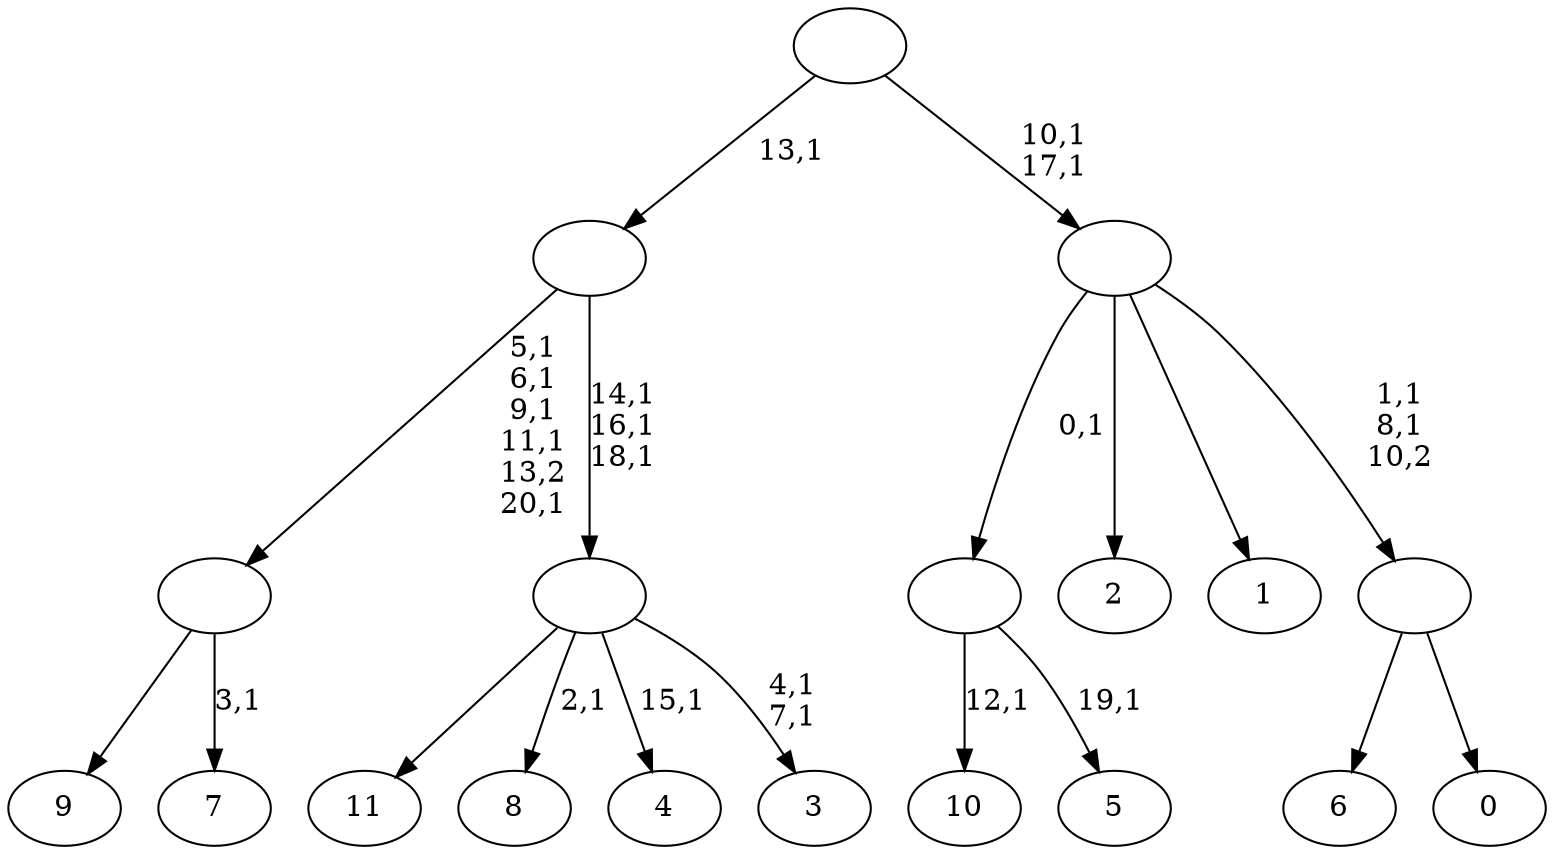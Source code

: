 digraph T {
	33 [label="11"]
	32 [label="10"]
	30 [label="9"]
	29 [label="8"]
	27 [label="7"]
	25 [label=""]
	20 [label="6"]
	19 [label="5"]
	17 [label=""]
	16 [label="4"]
	14 [label="3"]
	11 [label=""]
	8 [label=""]
	7 [label="2"]
	6 [label="1"]
	5 [label="0"]
	4 [label=""]
	2 [label=""]
	0 [label=""]
	25 -> 27 [label="3,1"]
	25 -> 30 [label=""]
	17 -> 19 [label="19,1"]
	17 -> 32 [label="12,1"]
	11 -> 14 [label="4,1\n7,1"]
	11 -> 16 [label="15,1"]
	11 -> 29 [label="2,1"]
	11 -> 33 [label=""]
	8 -> 11 [label="14,1\n16,1\n18,1"]
	8 -> 25 [label="5,1\n6,1\n9,1\n11,1\n13,2\n20,1"]
	4 -> 20 [label=""]
	4 -> 5 [label=""]
	2 -> 4 [label="1,1\n8,1\n10,2"]
	2 -> 17 [label="0,1"]
	2 -> 7 [label=""]
	2 -> 6 [label=""]
	0 -> 2 [label="10,1\n17,1"]
	0 -> 8 [label="13,1"]
}
